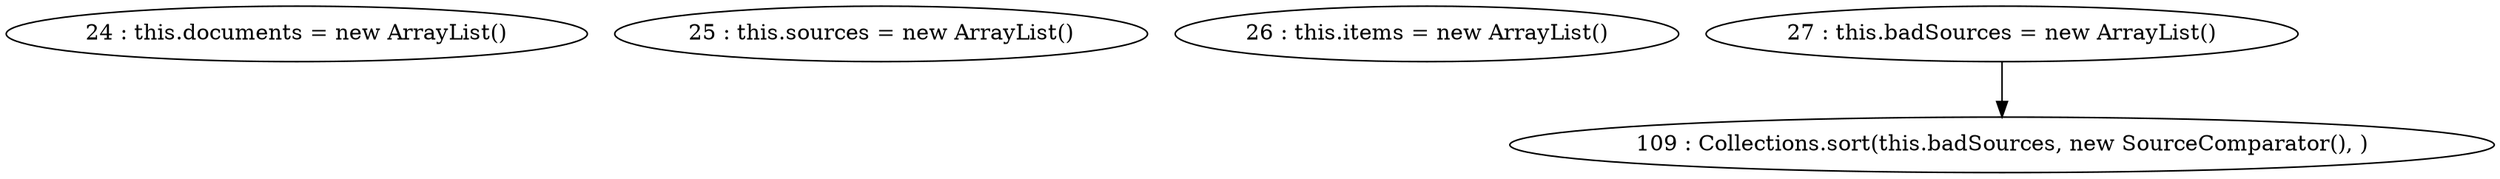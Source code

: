 digraph G {
"24 : this.documents = new ArrayList()"
"25 : this.sources = new ArrayList()"
"26 : this.items = new ArrayList()"
"27 : this.badSources = new ArrayList()"
"27 : this.badSources = new ArrayList()" -> "109 : Collections.sort(this.badSources, new SourceComparator(), )"
"109 : Collections.sort(this.badSources, new SourceComparator(), )"
}